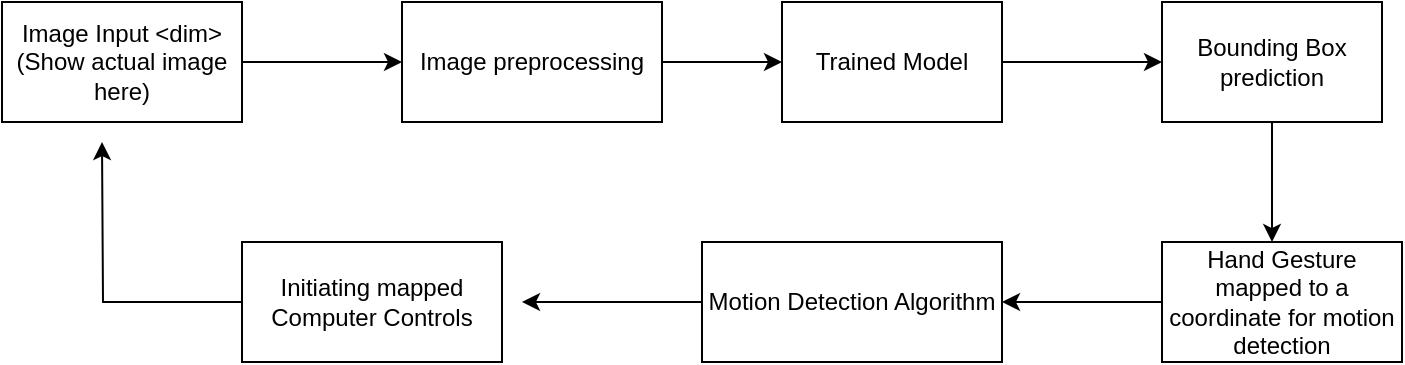 <mxfile pages="1" version="11.2.8" type="github"><diagram id="PP8H55daHIqFrHbshC-S" name="Page-1"><mxGraphModel dx="768" dy="750" grid="1" gridSize="10" guides="1" tooltips="1" connect="1" arrows="1" fold="1" page="1" pageScale="1" pageWidth="850" pageHeight="1100" math="0" shadow="0"><root><mxCell id="0"/><mxCell id="1" parent="0"/><mxCell id="3wkLOk72qqkwCAt86Fly-3" value="" style="edgeStyle=orthogonalEdgeStyle;rounded=0;orthogonalLoop=1;jettySize=auto;html=1;" edge="1" parent="1" source="3wkLOk72qqkwCAt86Fly-1" target="3wkLOk72qqkwCAt86Fly-2"><mxGeometry relative="1" as="geometry"><Array as="points"><mxPoint x="170" y="190"/><mxPoint x="170" y="190"/></Array></mxGeometry></mxCell><mxCell id="3wkLOk72qqkwCAt86Fly-1" value="&lt;div&gt;Image Input &amp;lt;dim&amp;gt;&lt;/div&gt;&lt;div&gt;(Show actual image here)&lt;br&gt;&lt;/div&gt;" style="rounded=0;whiteSpace=wrap;html=1;" vertex="1" parent="1"><mxGeometry x="10" y="160" width="120" height="60" as="geometry"/></mxCell><mxCell id="3wkLOk72qqkwCAt86Fly-4" style="edgeStyle=orthogonalEdgeStyle;rounded=0;orthogonalLoop=1;jettySize=auto;html=1;" edge="1" parent="1" source="3wkLOk72qqkwCAt86Fly-2"><mxGeometry relative="1" as="geometry"><mxPoint x="400" y="190" as="targetPoint"/></mxGeometry></mxCell><mxCell id="3wkLOk72qqkwCAt86Fly-2" value="Image preprocessing" style="rounded=0;whiteSpace=wrap;html=1;" vertex="1" parent="1"><mxGeometry x="210" y="160" width="130" height="60" as="geometry"/></mxCell><mxCell id="3wkLOk72qqkwCAt86Fly-8" value="" style="edgeStyle=orthogonalEdgeStyle;rounded=0;orthogonalLoop=1;jettySize=auto;html=1;" edge="1" parent="1" source="3wkLOk72qqkwCAt86Fly-6" target="3wkLOk72qqkwCAt86Fly-7"><mxGeometry relative="1" as="geometry"/></mxCell><mxCell id="3wkLOk72qqkwCAt86Fly-6" value="Trained Model" style="rounded=0;whiteSpace=wrap;html=1;" vertex="1" parent="1"><mxGeometry x="400" y="160" width="110" height="60" as="geometry"/></mxCell><mxCell id="3wkLOk72qqkwCAt86Fly-10" style="edgeStyle=orthogonalEdgeStyle;rounded=0;orthogonalLoop=1;jettySize=auto;html=1;" edge="1" parent="1" source="3wkLOk72qqkwCAt86Fly-7"><mxGeometry relative="1" as="geometry"><mxPoint x="645" y="280" as="targetPoint"/></mxGeometry></mxCell><mxCell id="3wkLOk72qqkwCAt86Fly-7" value="Bounding Box prediction" style="rounded=0;whiteSpace=wrap;html=1;" vertex="1" parent="1"><mxGeometry x="590" y="160" width="110" height="60" as="geometry"/></mxCell><mxCell id="3wkLOk72qqkwCAt86Fly-12" style="edgeStyle=orthogonalEdgeStyle;rounded=0;orthogonalLoop=1;jettySize=auto;html=1;" edge="1" parent="1" source="3wkLOk72qqkwCAt86Fly-11" target="3wkLOk72qqkwCAt86Fly-13"><mxGeometry relative="1" as="geometry"><mxPoint x="520" y="310" as="targetPoint"/></mxGeometry></mxCell><mxCell id="3wkLOk72qqkwCAt86Fly-11" value="Hand Gesture mapped to a coordinate for motion detection" style="rounded=0;whiteSpace=wrap;html=1;" vertex="1" parent="1"><mxGeometry x="590" y="280" width="120" height="60" as="geometry"/></mxCell><mxCell id="3wkLOk72qqkwCAt86Fly-14" style="edgeStyle=orthogonalEdgeStyle;rounded=0;orthogonalLoop=1;jettySize=auto;html=1;" edge="1" parent="1" source="3wkLOk72qqkwCAt86Fly-13"><mxGeometry relative="1" as="geometry"><mxPoint x="270" y="310" as="targetPoint"/></mxGeometry></mxCell><mxCell id="3wkLOk72qqkwCAt86Fly-13" value="Motion Detection Algorithm" style="rounded=0;whiteSpace=wrap;html=1;" vertex="1" parent="1"><mxGeometry x="360" y="280" width="150" height="60" as="geometry"/></mxCell><mxCell id="3wkLOk72qqkwCAt86Fly-17" style="edgeStyle=orthogonalEdgeStyle;rounded=0;orthogonalLoop=1;jettySize=auto;html=1;" edge="1" parent="1" source="3wkLOk72qqkwCAt86Fly-15"><mxGeometry relative="1" as="geometry"><mxPoint x="60" y="230" as="targetPoint"/></mxGeometry></mxCell><mxCell id="3wkLOk72qqkwCAt86Fly-15" value="Initiating mapped Computer Controls" style="rounded=0;whiteSpace=wrap;html=1;" vertex="1" parent="1"><mxGeometry x="130" y="280" width="130" height="60" as="geometry"/></mxCell></root></mxGraphModel></diagram></mxfile>